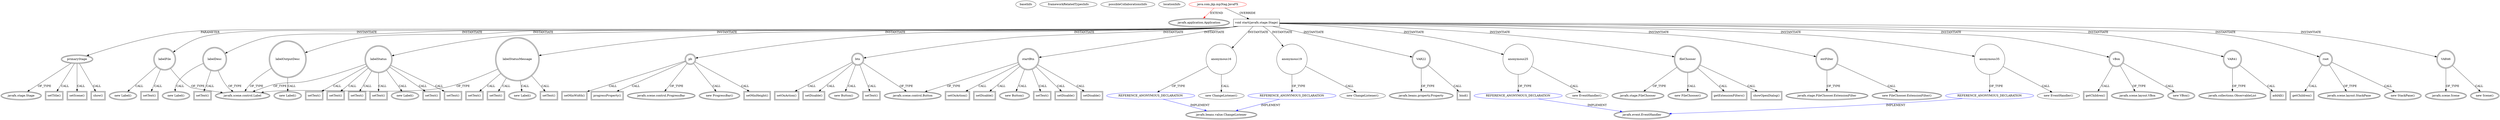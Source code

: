 digraph {
baseInfo[graphId=4163,category="extension_graph",isAnonymous=false,possibleRelation=true]
frameworkRelatedTypesInfo[0="javafx.application.Application"]
possibleCollaborationsInfo[0="4163~OVERRIDING_METHOD_DECLARATION-INSTANTIATION-~javafx.application.Application ~javafx.beans.value.ChangeListener ~false~true",1="4163~OVERRIDING_METHOD_DECLARATION-INSTANTIATION-~javafx.application.Application ~javafx.event.EventHandler ~false~true"]
locationInfo[projectName="servant79-KirtanLyricsIntegration",filePath="/servant79-KirtanLyricsIntegration/KirtanLyricsIntegration-master/src/java/com/jkp/mp3tag/JavaFX.java",contextSignature="JavaFX",graphId="4163"]
0[label="java.com.jkp.mp3tag.JavaFX",vertexType="ROOT_CLIENT_CLASS_DECLARATION",isFrameworkType=false,color=red]
1[label="javafx.application.Application",vertexType="FRAMEWORK_CLASS_TYPE",isFrameworkType=true,peripheries=2]
2[label="void start(javafx.stage.Stage)",vertexType="OVERRIDING_METHOD_DECLARATION",isFrameworkType=false,shape=box]
3[label="primaryStage",vertexType="PARAMETER_DECLARATION",isFrameworkType=true,peripheries=2]
4[label="javafx.stage.Stage",vertexType="FRAMEWORK_CLASS_TYPE",isFrameworkType=true,peripheries=2]
6[label="setTitle()",vertexType="INSIDE_CALL",isFrameworkType=true,peripheries=2,shape=box]
8[label="labelFile",vertexType="VARIABLE_EXPRESION",isFrameworkType=true,peripheries=2,shape=circle]
9[label="javafx.scene.control.Label",vertexType="FRAMEWORK_CLASS_TYPE",isFrameworkType=true,peripheries=2]
7[label="new Label()",vertexType="CONSTRUCTOR_CALL",isFrameworkType=true,peripheries=2]
11[label="labelDesc",vertexType="VARIABLE_EXPRESION",isFrameworkType=true,peripheries=2,shape=circle]
10[label="new Label()",vertexType="CONSTRUCTOR_CALL",isFrameworkType=true,peripheries=2]
14[label="labelOutputDesc",vertexType="VARIABLE_EXPRESION",isFrameworkType=true,peripheries=2,shape=circle]
13[label="new Label()",vertexType="CONSTRUCTOR_CALL",isFrameworkType=true,peripheries=2]
17[label="labelStatus",vertexType="VARIABLE_EXPRESION",isFrameworkType=true,peripheries=2,shape=circle]
16[label="new Label()",vertexType="CONSTRUCTOR_CALL",isFrameworkType=true,peripheries=2]
20[label="labelStatusMessage",vertexType="VARIABLE_EXPRESION",isFrameworkType=true,peripheries=2,shape=circle]
19[label="new Label()",vertexType="CONSTRUCTOR_CALL",isFrameworkType=true,peripheries=2]
23[label="setText()",vertexType="INSIDE_CALL",isFrameworkType=true,peripheries=2,shape=box]
25[label="pb",vertexType="VARIABLE_EXPRESION",isFrameworkType=true,peripheries=2,shape=circle]
26[label="javafx.scene.control.ProgressBar",vertexType="FRAMEWORK_CLASS_TYPE",isFrameworkType=true,peripheries=2]
24[label="new ProgressBar()",vertexType="CONSTRUCTOR_CALL",isFrameworkType=true,peripheries=2]
28[label="setMinHeight()",vertexType="INSIDE_CALL",isFrameworkType=true,peripheries=2,shape=box]
30[label="setMinWidth()",vertexType="INSIDE_CALL",isFrameworkType=true,peripheries=2,shape=box]
32[label="setText()",vertexType="INSIDE_CALL",isFrameworkType=true,peripheries=2,shape=box]
34[label="btn",vertexType="VARIABLE_EXPRESION",isFrameworkType=true,peripheries=2,shape=circle]
35[label="javafx.scene.control.Button",vertexType="FRAMEWORK_CLASS_TYPE",isFrameworkType=true,peripheries=2]
33[label="new Button()",vertexType="CONSTRUCTOR_CALL",isFrameworkType=true,peripheries=2]
37[label="setText()",vertexType="INSIDE_CALL",isFrameworkType=true,peripheries=2,shape=box]
39[label="startBtn",vertexType="VARIABLE_EXPRESION",isFrameworkType=true,peripheries=2,shape=circle]
38[label="new Button()",vertexType="CONSTRUCTOR_CALL",isFrameworkType=true,peripheries=2]
42[label="setText()",vertexType="INSIDE_CALL",isFrameworkType=true,peripheries=2,shape=box]
44[label="setDisable()",vertexType="INSIDE_CALL",isFrameworkType=true,peripheries=2,shape=box]
46[label="anonymous16",vertexType="VARIABLE_EXPRESION",isFrameworkType=false,shape=circle]
47[label="REFERENCE_ANONYMOUS_DECLARATION",vertexType="REFERENCE_ANONYMOUS_DECLARATION",isFrameworkType=false,color=blue]
48[label="javafx.beans.value.ChangeListener",vertexType="FRAMEWORK_INTERFACE_TYPE",isFrameworkType=true,peripheries=2]
45[label="new ChangeListener()",vertexType="CONSTRUCTOR_CALL",isFrameworkType=false]
50[label="setText()",vertexType="INSIDE_CALL",isFrameworkType=true,peripheries=2,shape=box]
52[label="setText()",vertexType="INSIDE_CALL",isFrameworkType=true,peripheries=2,shape=box]
54[label="anonymous19",vertexType="VARIABLE_EXPRESION",isFrameworkType=false,shape=circle]
55[label="REFERENCE_ANONYMOUS_DECLARATION",vertexType="REFERENCE_ANONYMOUS_DECLARATION",isFrameworkType=false,color=blue]
53[label="new ChangeListener()",vertexType="CONSTRUCTOR_CALL",isFrameworkType=false]
58[label="setText()",vertexType="INSIDE_CALL",isFrameworkType=true,peripheries=2,shape=box]
60[label="setText()",vertexType="INSIDE_CALL",isFrameworkType=true,peripheries=2,shape=box]
61[label="VAR22",vertexType="VARIABLE_EXPRESION",isFrameworkType=true,peripheries=2,shape=circle]
63[label="javafx.beans.property.Property",vertexType="FRAMEWORK_INTERFACE_TYPE",isFrameworkType=true,peripheries=2]
62[label="bind()",vertexType="INSIDE_CALL",isFrameworkType=true,peripheries=2,shape=box]
65[label="progressProperty()",vertexType="INSIDE_CALL",isFrameworkType=true,peripheries=2,shape=box]
67[label="setOnAction()",vertexType="INSIDE_CALL",isFrameworkType=true,peripheries=2,shape=box]
69[label="anonymous25",vertexType="VARIABLE_EXPRESION",isFrameworkType=false,shape=circle]
70[label="REFERENCE_ANONYMOUS_DECLARATION",vertexType="REFERENCE_ANONYMOUS_DECLARATION",isFrameworkType=false,color=blue]
71[label="javafx.event.EventHandler",vertexType="FRAMEWORK_INTERFACE_TYPE",isFrameworkType=true,peripheries=2]
68[label="new EventHandler()",vertexType="CONSTRUCTOR_CALL",isFrameworkType=false]
73[label="fileChooser",vertexType="VARIABLE_EXPRESION",isFrameworkType=true,peripheries=2,shape=circle]
74[label="javafx.stage.FileChooser",vertexType="FRAMEWORK_CLASS_TYPE",isFrameworkType=true,peripheries=2]
72[label="new FileChooser()",vertexType="CONSTRUCTOR_CALL",isFrameworkType=true,peripheries=2]
76[label="extFilter",vertexType="VARIABLE_EXPRESION",isFrameworkType=true,peripheries=2,shape=circle]
77[label="javafx.stage.FileChooser.ExtensionFilter",vertexType="FRAMEWORK_CLASS_TYPE",isFrameworkType=true,peripheries=2]
75[label="new FileChooser.ExtensionFilter()",vertexType="CONSTRUCTOR_CALL",isFrameworkType=true,peripheries=2]
79[label="getExtensionFilters()",vertexType="INSIDE_CALL",isFrameworkType=true,peripheries=2,shape=box]
81[label="showOpenDialog()",vertexType="INSIDE_CALL",isFrameworkType=true,peripheries=2,shape=box]
83[label="setText()",vertexType="INSIDE_CALL",isFrameworkType=true,peripheries=2,shape=box]
85[label="setText()",vertexType="INSIDE_CALL",isFrameworkType=true,peripheries=2,shape=box]
87[label="setDisable()",vertexType="INSIDE_CALL",isFrameworkType=true,peripheries=2,shape=box]
89[label="setDisable()",vertexType="INSIDE_CALL",isFrameworkType=true,peripheries=2,shape=box]
91[label="setOnAction()",vertexType="INSIDE_CALL",isFrameworkType=true,peripheries=2,shape=box]
93[label="anonymous35",vertexType="VARIABLE_EXPRESION",isFrameworkType=false,shape=circle]
94[label="REFERENCE_ANONYMOUS_DECLARATION",vertexType="REFERENCE_ANONYMOUS_DECLARATION",isFrameworkType=false,color=blue]
92[label="new EventHandler()",vertexType="CONSTRUCTOR_CALL",isFrameworkType=false]
97[label="setDisable()",vertexType="INSIDE_CALL",isFrameworkType=true,peripheries=2,shape=box]
99[label="setText()",vertexType="INSIDE_CALL",isFrameworkType=true,peripheries=2,shape=box]
101[label="setText()",vertexType="INSIDE_CALL",isFrameworkType=true,peripheries=2,shape=box]
103[label="setText()",vertexType="INSIDE_CALL",isFrameworkType=true,peripheries=2,shape=box]
105[label="vBox",vertexType="VARIABLE_EXPRESION",isFrameworkType=true,peripheries=2,shape=circle]
106[label="javafx.scene.layout.VBox",vertexType="FRAMEWORK_CLASS_TYPE",isFrameworkType=true,peripheries=2]
104[label="new VBox()",vertexType="CONSTRUCTOR_CALL",isFrameworkType=true,peripheries=2]
107[label="VAR41",vertexType="VARIABLE_EXPRESION",isFrameworkType=true,peripheries=2,shape=circle]
109[label="javafx.collections.ObservableList",vertexType="FRAMEWORK_INTERFACE_TYPE",isFrameworkType=true,peripheries=2]
108[label="addAll()",vertexType="INSIDE_CALL",isFrameworkType=true,peripheries=2,shape=box]
111[label="getChildren()",vertexType="INSIDE_CALL",isFrameworkType=true,peripheries=2,shape=box]
113[label="root",vertexType="VARIABLE_EXPRESION",isFrameworkType=true,peripheries=2,shape=circle]
114[label="javafx.scene.layout.StackPane",vertexType="FRAMEWORK_CLASS_TYPE",isFrameworkType=true,peripheries=2]
112[label="new StackPane()",vertexType="CONSTRUCTOR_CALL",isFrameworkType=true,peripheries=2]
116[label="getChildren()",vertexType="INSIDE_CALL",isFrameworkType=true,peripheries=2,shape=box]
118[label="setScene()",vertexType="INSIDE_CALL",isFrameworkType=true,peripheries=2,shape=box]
120[label="VAR46",vertexType="VARIABLE_EXPRESION",isFrameworkType=true,peripheries=2,shape=circle]
121[label="javafx.scene.Scene",vertexType="FRAMEWORK_CLASS_TYPE",isFrameworkType=true,peripheries=2]
119[label="new Scene()",vertexType="CONSTRUCTOR_CALL",isFrameworkType=true,peripheries=2]
123[label="show()",vertexType="INSIDE_CALL",isFrameworkType=true,peripheries=2,shape=box]
0->1[label="EXTEND",color=red]
0->2[label="OVERRIDE"]
3->4[label="OF_TYPE"]
2->3[label="PARAMETER"]
3->6[label="CALL"]
2->8[label="INSTANTIATE"]
8->9[label="OF_TYPE"]
8->7[label="CALL"]
2->11[label="INSTANTIATE"]
11->9[label="OF_TYPE"]
11->10[label="CALL"]
2->14[label="INSTANTIATE"]
14->9[label="OF_TYPE"]
14->13[label="CALL"]
2->17[label="INSTANTIATE"]
17->9[label="OF_TYPE"]
17->16[label="CALL"]
2->20[label="INSTANTIATE"]
20->9[label="OF_TYPE"]
20->19[label="CALL"]
17->23[label="CALL"]
2->25[label="INSTANTIATE"]
25->26[label="OF_TYPE"]
25->24[label="CALL"]
25->28[label="CALL"]
25->30[label="CALL"]
11->32[label="CALL"]
2->34[label="INSTANTIATE"]
34->35[label="OF_TYPE"]
34->33[label="CALL"]
34->37[label="CALL"]
2->39[label="INSTANTIATE"]
39->35[label="OF_TYPE"]
39->38[label="CALL"]
39->42[label="CALL"]
39->44[label="CALL"]
2->46[label="INSTANTIATE"]
47->48[label="IMPLEMENT",color=blue]
46->47[label="OF_TYPE"]
46->45[label="CALL"]
17->50[label="CALL"]
20->52[label="CALL"]
2->54[label="INSTANTIATE"]
55->48[label="IMPLEMENT",color=blue]
54->55[label="OF_TYPE"]
54->53[label="CALL"]
17->58[label="CALL"]
20->60[label="CALL"]
2->61[label="INSTANTIATE"]
61->63[label="OF_TYPE"]
61->62[label="CALL"]
25->65[label="CALL"]
34->67[label="CALL"]
2->69[label="INSTANTIATE"]
70->71[label="IMPLEMENT",color=blue]
69->70[label="OF_TYPE"]
69->68[label="CALL"]
2->73[label="INSTANTIATE"]
73->74[label="OF_TYPE"]
73->72[label="CALL"]
2->76[label="INSTANTIATE"]
76->77[label="OF_TYPE"]
76->75[label="CALL"]
73->79[label="CALL"]
73->81[label="CALL"]
8->83[label="CALL"]
17->85[label="CALL"]
39->87[label="CALL"]
34->89[label="CALL"]
39->91[label="CALL"]
2->93[label="INSTANTIATE"]
94->71[label="IMPLEMENT",color=blue]
93->94[label="OF_TYPE"]
93->92[label="CALL"]
39->97[label="CALL"]
17->99[label="CALL"]
17->101[label="CALL"]
20->103[label="CALL"]
2->105[label="INSTANTIATE"]
105->106[label="OF_TYPE"]
105->104[label="CALL"]
2->107[label="INSTANTIATE"]
107->109[label="OF_TYPE"]
107->108[label="CALL"]
105->111[label="CALL"]
2->113[label="INSTANTIATE"]
113->114[label="OF_TYPE"]
113->112[label="CALL"]
113->116[label="CALL"]
3->118[label="CALL"]
2->120[label="INSTANTIATE"]
120->121[label="OF_TYPE"]
120->119[label="CALL"]
3->123[label="CALL"]
}
